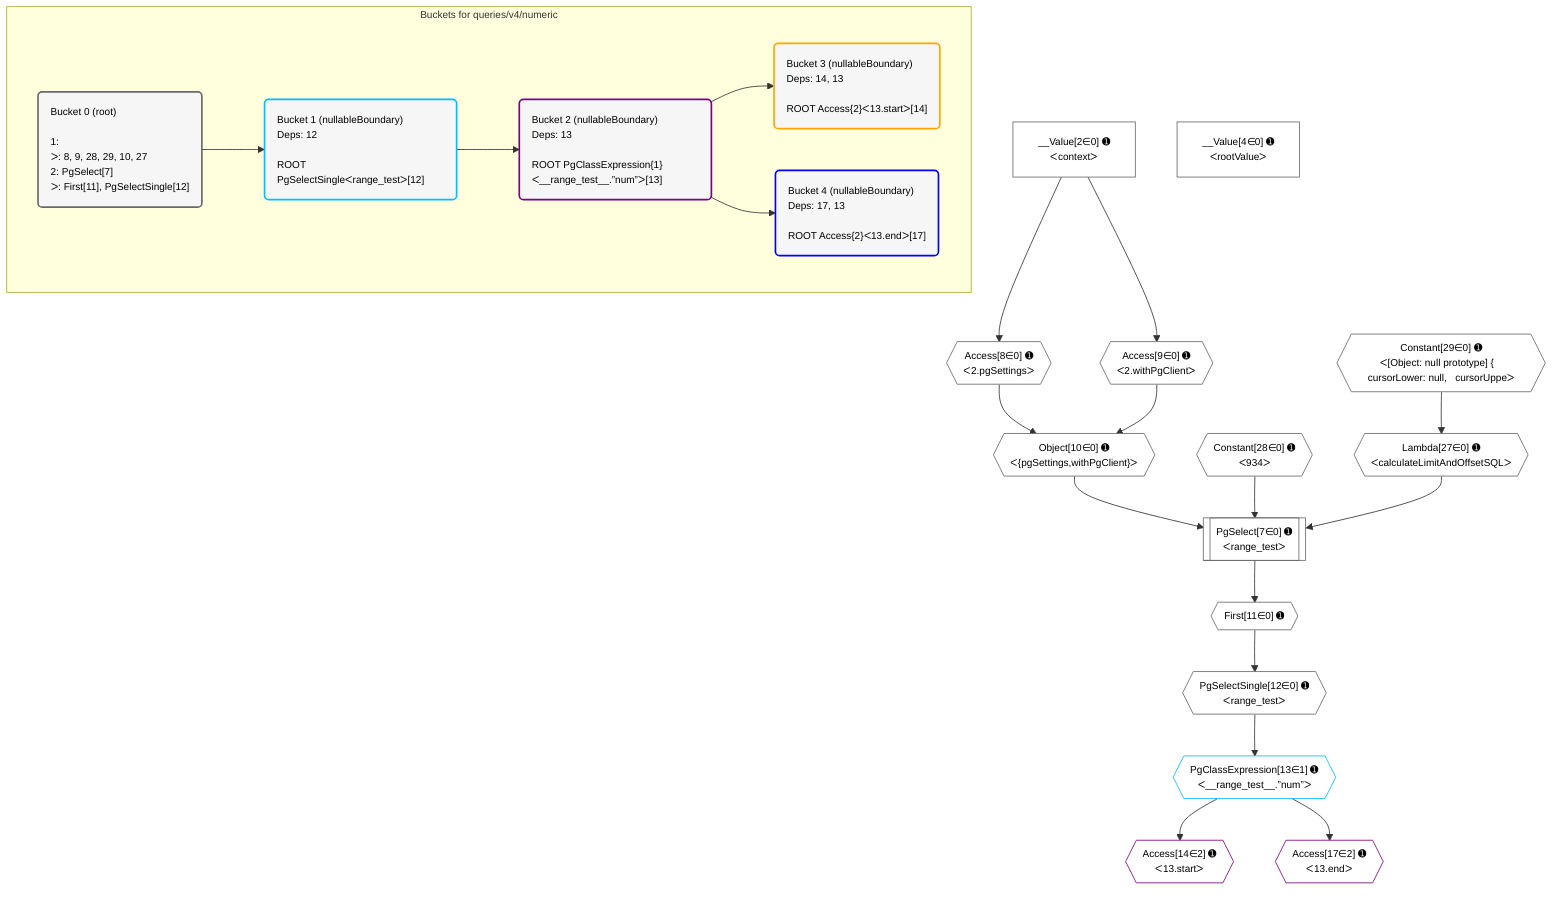 %%{init: {'themeVariables': { 'fontSize': '12px'}}}%%
graph TD
    classDef path fill:#eee,stroke:#000,color:#000
    classDef plan fill:#fff,stroke-width:1px,color:#000
    classDef itemplan fill:#fff,stroke-width:2px,color:#000
    classDef unbatchedplan fill:#dff,stroke-width:1px,color:#000
    classDef sideeffectplan fill:#fcc,stroke-width:2px,color:#000
    classDef bucket fill:#f6f6f6,color:#000,stroke-width:2px,text-align:left


    %% plan dependencies
    PgSelect7[["PgSelect[7∈0] ➊<br />ᐸrange_testᐳ"]]:::plan
    Object10{{"Object[10∈0] ➊<br />ᐸ{pgSettings,withPgClient}ᐳ"}}:::plan
    Constant28{{"Constant[28∈0] ➊<br />ᐸ934ᐳ"}}:::plan
    Lambda27{{"Lambda[27∈0] ➊<br />ᐸcalculateLimitAndOffsetSQLᐳ"}}:::plan
    Object10 & Constant28 & Lambda27 --> PgSelect7
    Access8{{"Access[8∈0] ➊<br />ᐸ2.pgSettingsᐳ"}}:::plan
    Access9{{"Access[9∈0] ➊<br />ᐸ2.withPgClientᐳ"}}:::plan
    Access8 & Access9 --> Object10
    __Value2["__Value[2∈0] ➊<br />ᐸcontextᐳ"]:::plan
    __Value2 --> Access8
    __Value2 --> Access9
    First11{{"First[11∈0] ➊"}}:::plan
    PgSelect7 --> First11
    PgSelectSingle12{{"PgSelectSingle[12∈0] ➊<br />ᐸrange_testᐳ"}}:::plan
    First11 --> PgSelectSingle12
    Constant29{{"Constant[29∈0] ➊<br />ᐸ[Object: null prototype] {   cursorLower: null,   cursorUppeᐳ"}}:::plan
    Constant29 --> Lambda27
    __Value4["__Value[4∈0] ➊<br />ᐸrootValueᐳ"]:::plan
    PgClassExpression13{{"PgClassExpression[13∈1] ➊<br />ᐸ__range_test__.”num”ᐳ"}}:::plan
    PgSelectSingle12 --> PgClassExpression13
    Access14{{"Access[14∈2] ➊<br />ᐸ13.startᐳ"}}:::plan
    PgClassExpression13 --> Access14
    Access17{{"Access[17∈2] ➊<br />ᐸ13.endᐳ"}}:::plan
    PgClassExpression13 --> Access17

    %% define steps

    subgraph "Buckets for queries/v4/numeric"
    Bucket0("Bucket 0 (root)<br /><br />1: <br />ᐳ: 8, 9, 28, 29, 10, 27<br />2: PgSelect[7]<br />ᐳ: First[11], PgSelectSingle[12]"):::bucket
    classDef bucket0 stroke:#696969
    class Bucket0,__Value2,__Value4,PgSelect7,Access8,Access9,Object10,First11,PgSelectSingle12,Lambda27,Constant28,Constant29 bucket0
    Bucket1("Bucket 1 (nullableBoundary)<br />Deps: 12<br /><br />ROOT PgSelectSingleᐸrange_testᐳ[12]"):::bucket
    classDef bucket1 stroke:#00bfff
    class Bucket1,PgClassExpression13 bucket1
    Bucket2("Bucket 2 (nullableBoundary)<br />Deps: 13<br /><br />ROOT PgClassExpression{1}ᐸ__range_test__.”num”ᐳ[13]"):::bucket
    classDef bucket2 stroke:#7f007f
    class Bucket2,Access14,Access17 bucket2
    Bucket3("Bucket 3 (nullableBoundary)<br />Deps: 14, 13<br /><br />ROOT Access{2}ᐸ13.startᐳ[14]"):::bucket
    classDef bucket3 stroke:#ffa500
    class Bucket3 bucket3
    Bucket4("Bucket 4 (nullableBoundary)<br />Deps: 17, 13<br /><br />ROOT Access{2}ᐸ13.endᐳ[17]"):::bucket
    classDef bucket4 stroke:#0000ff
    class Bucket4 bucket4
    Bucket0 --> Bucket1
    Bucket1 --> Bucket2
    Bucket2 --> Bucket3 & Bucket4
    end